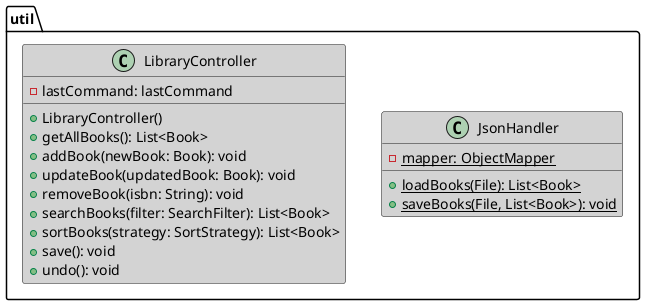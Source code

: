 @startuml Util Diagram

skinparam class {
    BackgroundColor LightGray
}

package "util" {

    class JsonHandler {
        - {static} mapper: ObjectMapper
        + {static} loadBooks(File): List<Book>
        + {static} saveBooks(File, List<Book>): void
    }

    class LibraryController {
    - lastCommand: lastCommand
    + LibraryController()
    + getAllBooks(): List<Book>
    + addBook(newBook: Book): void
    + updateBook(updatedBook: Book): void
    + removeBook(isbn: String): void
    + searchBooks(filter: SearchFilter): List<Book>
    + sortBooks(strategy: SortStrategy): List<Book>
    + save(): void
    + undo(): void
    }
}

@enduml
